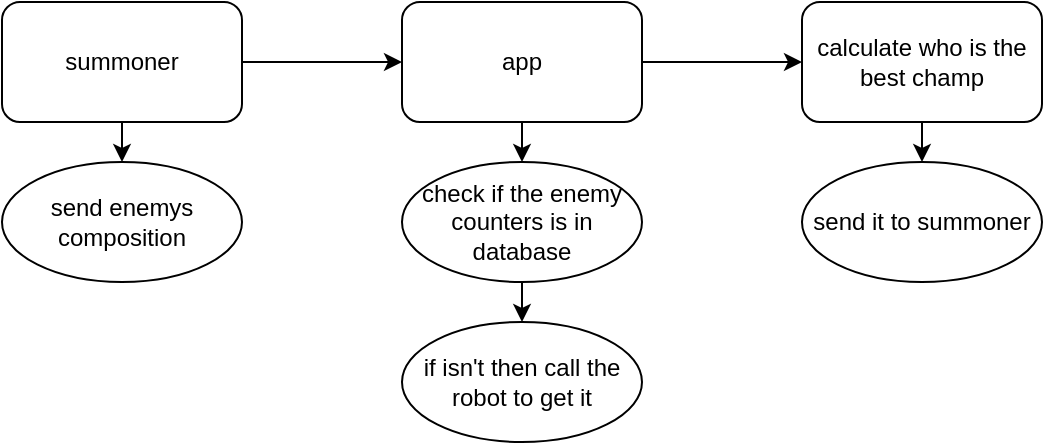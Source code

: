 <mxfile>
    <diagram id="BHlQmRFleLkovhGLFaai" name="Page-1">
        <mxGraphModel dx="775" dy="194" grid="1" gridSize="10" guides="1" tooltips="1" connect="1" arrows="1" fold="1" page="1" pageScale="1" pageWidth="850" pageHeight="1100" math="0" shadow="0">
            <root>
                <mxCell id="0"/>
                <mxCell id="1" parent="0"/>
                <mxCell id="4" value="" style="edgeStyle=none;html=1;" parent="1" source="2" target="3" edge="1">
                    <mxGeometry relative="1" as="geometry"/>
                </mxCell>
                <mxCell id="6" value="" style="edgeStyle=none;html=1;" parent="1" source="2" target="5" edge="1">
                    <mxGeometry relative="1" as="geometry"/>
                </mxCell>
                <mxCell id="2" value="summoner" style="rounded=1;whiteSpace=wrap;html=1;" parent="1" vertex="1">
                    <mxGeometry x="360" y="100" width="120" height="60" as="geometry"/>
                </mxCell>
                <mxCell id="8" value="" style="edgeStyle=none;html=1;exitX=0.5;exitY=1;exitDx=0;exitDy=0;" parent="1" source="3" edge="1">
                    <mxGeometry relative="1" as="geometry">
                        <mxPoint x="620" y="230" as="sourcePoint"/>
                        <mxPoint x="620" y="180" as="targetPoint"/>
                    </mxGeometry>
                </mxCell>
                <mxCell id="12" value="" style="edgeStyle=none;html=1;" parent="1" source="3" target="11" edge="1">
                    <mxGeometry relative="1" as="geometry"/>
                </mxCell>
                <mxCell id="3" value="app" style="whiteSpace=wrap;html=1;rounded=1;" parent="1" vertex="1">
                    <mxGeometry x="560" y="100" width="120" height="60" as="geometry"/>
                </mxCell>
                <mxCell id="5" value="send enemys composition" style="ellipse;whiteSpace=wrap;html=1;rounded=1;" parent="1" vertex="1">
                    <mxGeometry x="360" y="180" width="120" height="60" as="geometry"/>
                </mxCell>
                <mxCell id="10" value="" style="edgeStyle=none;html=1;" parent="1" source="7" target="9" edge="1">
                    <mxGeometry relative="1" as="geometry"/>
                </mxCell>
                <mxCell id="7" value="check if the enemy counters is in database" style="ellipse;whiteSpace=wrap;html=1;rounded=1;" parent="1" vertex="1">
                    <mxGeometry x="560" y="180" width="120" height="60" as="geometry"/>
                </mxCell>
                <mxCell id="9" value="if isn't then call the robot to get it" style="ellipse;whiteSpace=wrap;html=1;rounded=1;" parent="1" vertex="1">
                    <mxGeometry x="560" y="260" width="120" height="60" as="geometry"/>
                </mxCell>
                <mxCell id="18" value="" style="edgeStyle=none;html=1;" parent="1" source="11" target="17" edge="1">
                    <mxGeometry relative="1" as="geometry"/>
                </mxCell>
                <mxCell id="11" value="calculate who is the best champ" style="whiteSpace=wrap;html=1;rounded=1;" parent="1" vertex="1">
                    <mxGeometry x="760" y="100" width="120" height="60" as="geometry"/>
                </mxCell>
                <mxCell id="17" value="send it to summoner" style="ellipse;whiteSpace=wrap;html=1;rounded=1;" parent="1" vertex="1">
                    <mxGeometry x="760" y="180" width="120" height="60" as="geometry"/>
                </mxCell>
            </root>
        </mxGraphModel>
    </diagram>
</mxfile>
